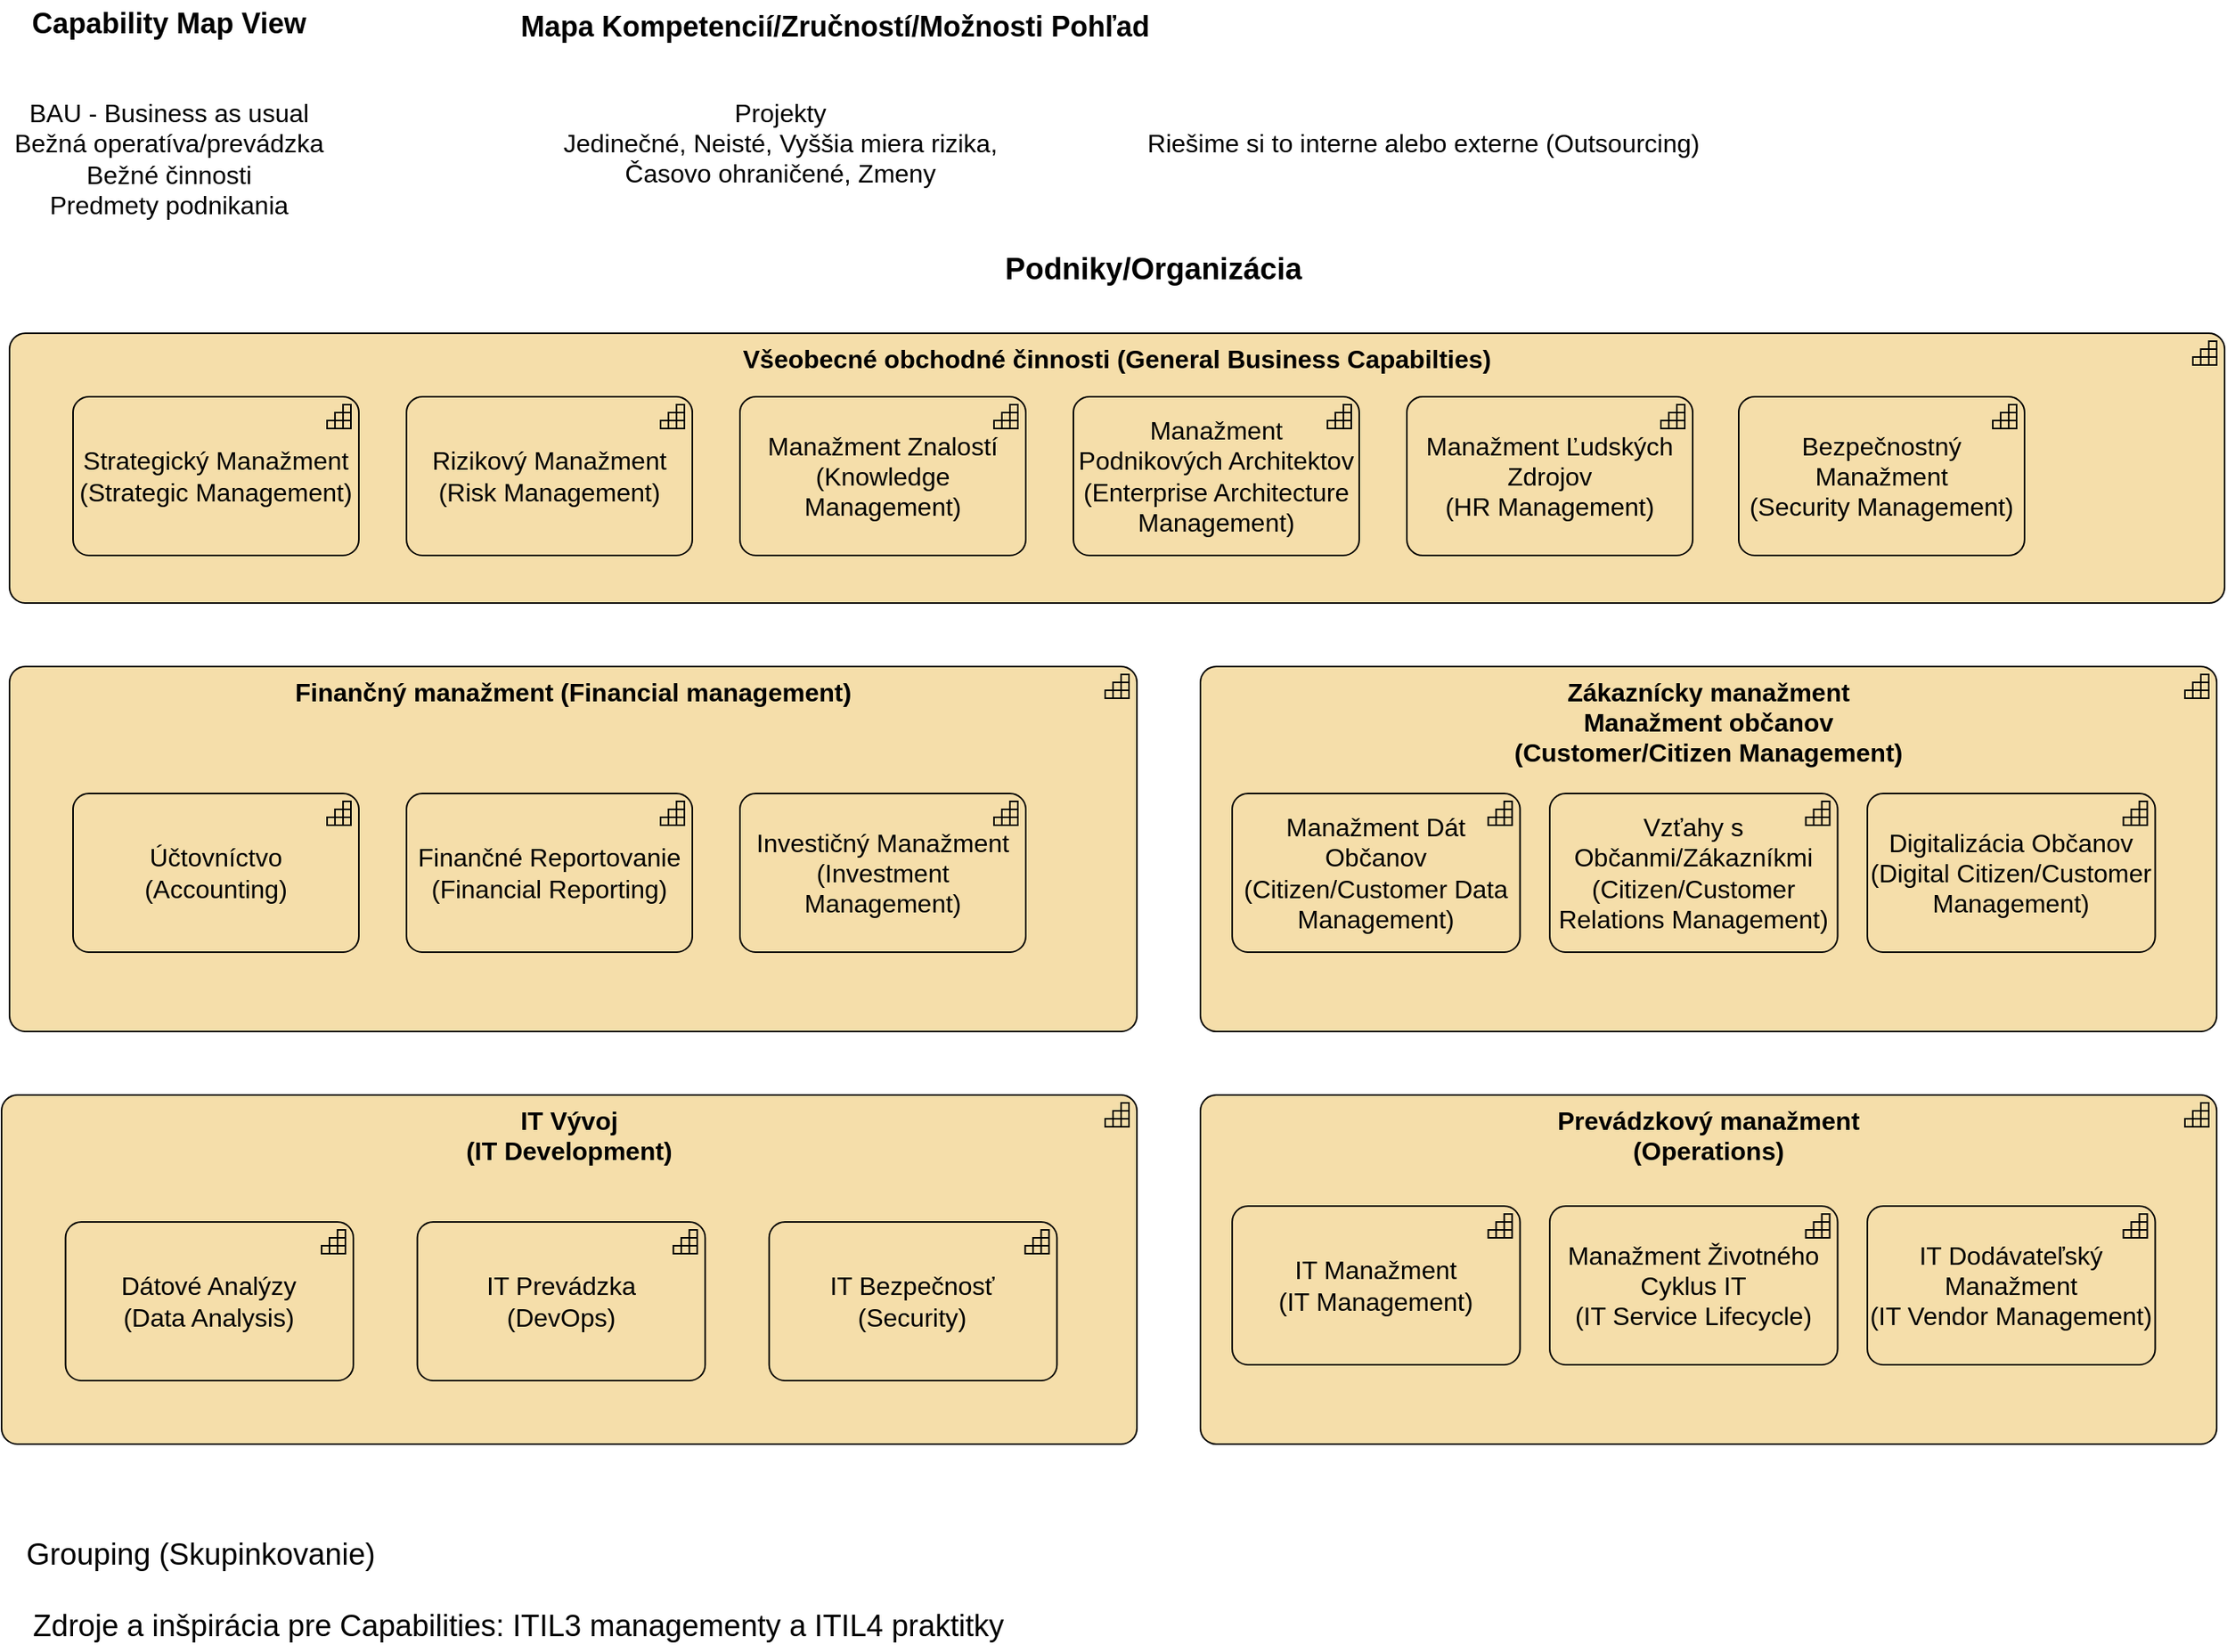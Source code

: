 <mxfile version="16.5.1" type="device" pages="2"><diagram id="tm4toTx64d5CEKhS0e8p" name="Capability Map View"><mxGraphModel dx="1195" dy="731" grid="1" gridSize="10" guides="1" tooltips="1" connect="1" arrows="1" fold="1" page="1" pageScale="1" pageWidth="1654" pageHeight="1169" math="0" shadow="0"><root><mxCell id="4FyaibFFfLiCeB5UXcfu-0"/><mxCell id="4FyaibFFfLiCeB5UXcfu-1" parent="4FyaibFFfLiCeB5UXcfu-0"/><mxCell id="4FyaibFFfLiCeB5UXcfu-2" value="Capability Map View" style="text;html=1;align=center;verticalAlign=middle;resizable=0;points=[];autosize=1;strokeColor=none;fillColor=none;fontStyle=1;fontSize=18;" parent="4FyaibFFfLiCeB5UXcfu-1" vertex="1"><mxGeometry x="85" y="50" width="190" height="30" as="geometry"/></mxCell><mxCell id="4FyaibFFfLiCeB5UXcfu-3" value="Mapa Kompetencií/Zručností/Možnosti Pohľad" style="text;whiteSpace=wrap;html=1;fontStyle=1;fontSize=18;" parent="4FyaibFFfLiCeB5UXcfu-1" vertex="1"><mxGeometry x="400" y="50" width="430" height="30" as="geometry"/></mxCell><mxCell id="4FyaibFFfLiCeB5UXcfu-5" value="BAU - Business as usual&lt;br&gt;Bežná operatíva/prevádzka&lt;br&gt;Bežné činnosti&lt;br&gt;Predmety podnikania" style="text;html=1;align=center;verticalAlign=middle;resizable=0;points=[];autosize=1;strokeColor=none;fillColor=none;fontSize=16;" parent="4FyaibFFfLiCeB5UXcfu-1" vertex="1"><mxGeometry x="75" y="110" width="210" height="80" as="geometry"/></mxCell><mxCell id="4FyaibFFfLiCeB5UXcfu-6" value="Projekty&lt;br&gt;Jedinečné, Neisté, Vyššia miera rizika,&lt;br&gt;Časovo ohraničené, Zmeny" style="text;html=1;align=center;verticalAlign=middle;resizable=0;points=[];autosize=1;strokeColor=none;fillColor=none;fontSize=16;" parent="4FyaibFFfLiCeB5UXcfu-1" vertex="1"><mxGeometry x="420" y="110" width="290" height="60" as="geometry"/></mxCell><mxCell id="4FyaibFFfLiCeB5UXcfu-9" value="Zákaznícky manažment&lt;br&gt;Manažment občanov&lt;br&gt;(Customer/Citizen Management)" style="html=1;outlineConnect=0;whiteSpace=wrap;fillColor=#F5DEAA;shape=mxgraph.archimate3.application;appType=capability;archiType=rounded;fontSize=16;verticalAlign=top;fontStyle=1" parent="4FyaibFFfLiCeB5UXcfu-1" vertex="1"><mxGeometry x="830" y="470" width="640" height="230" as="geometry"/></mxCell><mxCell id="4FyaibFFfLiCeB5UXcfu-10" value="Prevádzkový manažment&lt;br&gt;(Operations)" style="html=1;outlineConnect=0;whiteSpace=wrap;fillColor=#F5DEAA;shape=mxgraph.archimate3.application;appType=capability;archiType=rounded;fontSize=16;verticalAlign=top;fontStyle=1" parent="4FyaibFFfLiCeB5UXcfu-1" vertex="1"><mxGeometry x="830" y="740" width="640" height="220" as="geometry"/></mxCell><mxCell id="4FyaibFFfLiCeB5UXcfu-14" value="" style="group;fontStyle=0" parent="4FyaibFFfLiCeB5UXcfu-1" vertex="1" connectable="0"><mxGeometry x="75" y="740" width="715" height="220" as="geometry"/></mxCell><mxCell id="4FyaibFFfLiCeB5UXcfu-8" value="IT Vývoj&lt;br&gt;(IT Development)" style="html=1;outlineConnect=0;whiteSpace=wrap;fillColor=#F5DEAA;shape=mxgraph.archimate3.application;appType=capability;archiType=rounded;fontSize=16;verticalAlign=top;fontStyle=1" parent="4FyaibFFfLiCeB5UXcfu-14" vertex="1"><mxGeometry width="715" height="220" as="geometry"/></mxCell><mxCell id="4FyaibFFfLiCeB5UXcfu-11" value="Dátové Analýzy &lt;br&gt;(Data Analysis)" style="html=1;outlineConnect=0;whiteSpace=wrap;fillColor=#F5DEAA;shape=mxgraph.archimate3.application;appType=capability;archiType=rounded;fontSize=16;" parent="4FyaibFFfLiCeB5UXcfu-14" vertex="1"><mxGeometry x="40.282" y="80" width="181.268" height="100" as="geometry"/></mxCell><mxCell id="4FyaibFFfLiCeB5UXcfu-12" value="IT Prevádzka&lt;br&gt;(DevOps)" style="html=1;outlineConnect=0;whiteSpace=wrap;fillColor=#F5DEAA;shape=mxgraph.archimate3.application;appType=capability;archiType=rounded;fontSize=16;" parent="4FyaibFFfLiCeB5UXcfu-14" vertex="1"><mxGeometry x="261.831" y="80" width="181.268" height="100" as="geometry"/></mxCell><mxCell id="4FyaibFFfLiCeB5UXcfu-13" value="IT Bezpečnosť&lt;br&gt;(Security)" style="html=1;outlineConnect=0;whiteSpace=wrap;fillColor=#F5DEAA;shape=mxgraph.archimate3.application;appType=capability;archiType=rounded;fontSize=16;" parent="4FyaibFFfLiCeB5UXcfu-14" vertex="1"><mxGeometry x="483.38" y="80" width="181.268" height="100" as="geometry"/></mxCell><mxCell id="4FyaibFFfLiCeB5UXcfu-16" value="Riešime si to interne alebo externe (Outsourcing)" style="text;html=1;align=center;verticalAlign=middle;resizable=0;points=[];autosize=1;strokeColor=none;fillColor=none;fontSize=16;" parent="4FyaibFFfLiCeB5UXcfu-1" vertex="1"><mxGeometry x="790" y="130" width="360" height="20" as="geometry"/></mxCell><mxCell id="4FyaibFFfLiCeB5UXcfu-19" value="" style="group;fontStyle=1" parent="4FyaibFFfLiCeB5UXcfu-1" vertex="1" connectable="0"><mxGeometry x="80" y="470" width="710" height="230" as="geometry"/></mxCell><mxCell id="4FyaibFFfLiCeB5UXcfu-7" value="Finančný manažment (Financial management)" style="html=1;outlineConnect=0;whiteSpace=wrap;fillColor=#F5DEAA;shape=mxgraph.archimate3.application;appType=capability;archiType=rounded;fontSize=16;verticalAlign=top;fontStyle=1" parent="4FyaibFFfLiCeB5UXcfu-19" vertex="1"><mxGeometry width="710" height="230" as="geometry"/></mxCell><mxCell id="4FyaibFFfLiCeB5UXcfu-15" value="Účtovníctvo&lt;br&gt;(Accounting)" style="html=1;outlineConnect=0;whiteSpace=wrap;fillColor=#F5DEAA;shape=mxgraph.archimate3.application;appType=capability;archiType=rounded;fontSize=16;" parent="4FyaibFFfLiCeB5UXcfu-19" vertex="1"><mxGeometry x="40" y="80" width="180" height="100" as="geometry"/></mxCell><mxCell id="4FyaibFFfLiCeB5UXcfu-17" value="Finančné Reportovanie&lt;br&gt;(Financial Reporting)" style="html=1;outlineConnect=0;whiteSpace=wrap;fillColor=#F5DEAA;shape=mxgraph.archimate3.application;appType=capability;archiType=rounded;fontSize=16;" parent="4FyaibFFfLiCeB5UXcfu-19" vertex="1"><mxGeometry x="250" y="80" width="180" height="100" as="geometry"/></mxCell><mxCell id="4FyaibFFfLiCeB5UXcfu-18" value="Investičný Manažment&lt;br&gt;(Investment Management)" style="html=1;outlineConnect=0;whiteSpace=wrap;fillColor=#F5DEAA;shape=mxgraph.archimate3.application;appType=capability;archiType=rounded;fontSize=16;" parent="4FyaibFFfLiCeB5UXcfu-19" vertex="1"><mxGeometry x="460" y="80" width="180" height="100" as="geometry"/></mxCell><mxCell id="4FyaibFFfLiCeB5UXcfu-20" value="IT Manažment&lt;br&gt;(IT Management)" style="html=1;outlineConnect=0;whiteSpace=wrap;fillColor=#F5DEAA;shape=mxgraph.archimate3.application;appType=capability;archiType=rounded;fontSize=16;" parent="4FyaibFFfLiCeB5UXcfu-1" vertex="1"><mxGeometry x="850.001" y="810" width="181.268" height="100" as="geometry"/></mxCell><mxCell id="4FyaibFFfLiCeB5UXcfu-21" value="Manažment Životného Cyklus IT&lt;br&gt;(IT Service Lifecycle)" style="html=1;outlineConnect=0;whiteSpace=wrap;fillColor=#F5DEAA;shape=mxgraph.archimate3.application;appType=capability;archiType=rounded;fontSize=16;" parent="4FyaibFFfLiCeB5UXcfu-1" vertex="1"><mxGeometry x="1050.001" y="810" width="181.268" height="100" as="geometry"/></mxCell><mxCell id="4FyaibFFfLiCeB5UXcfu-22" value="IT Dodávateľský Manažment&lt;br&gt;(IT Vendor Management)" style="html=1;outlineConnect=0;whiteSpace=wrap;fillColor=#F5DEAA;shape=mxgraph.archimate3.application;appType=capability;archiType=rounded;fontSize=16;" parent="4FyaibFFfLiCeB5UXcfu-1" vertex="1"><mxGeometry x="1250.001" y="810" width="181.268" height="100" as="geometry"/></mxCell><mxCell id="4FyaibFFfLiCeB5UXcfu-24" value="Manažment Dát Občanov&lt;br&gt;(Citizen/Customer Data Management)" style="html=1;outlineConnect=0;whiteSpace=wrap;fillColor=#F5DEAA;shape=mxgraph.archimate3.application;appType=capability;archiType=rounded;fontSize=16;" parent="4FyaibFFfLiCeB5UXcfu-1" vertex="1"><mxGeometry x="850.001" y="550" width="181.268" height="100" as="geometry"/></mxCell><mxCell id="4FyaibFFfLiCeB5UXcfu-26" value="Vzťahy s Občanmi/Zákazníkmi&lt;br&gt;(Citizen/Customer Relations Management)" style="html=1;outlineConnect=0;whiteSpace=wrap;fillColor=#F5DEAA;shape=mxgraph.archimate3.application;appType=capability;archiType=rounded;fontSize=16;" parent="4FyaibFFfLiCeB5UXcfu-1" vertex="1"><mxGeometry x="1050.001" y="550" width="181.268" height="100" as="geometry"/></mxCell><mxCell id="4FyaibFFfLiCeB5UXcfu-27" value="Digitalizácia Občanov&lt;br&gt;(Digital Citizen/Customer Management)" style="html=1;outlineConnect=0;whiteSpace=wrap;fillColor=#F5DEAA;shape=mxgraph.archimate3.application;appType=capability;archiType=rounded;fontSize=16;" parent="4FyaibFFfLiCeB5UXcfu-1" vertex="1"><mxGeometry x="1250.001" y="550" width="181.268" height="100" as="geometry"/></mxCell><mxCell id="4FyaibFFfLiCeB5UXcfu-33" value="" style="group;fontStyle=1" parent="4FyaibFFfLiCeB5UXcfu-1" vertex="1" connectable="0"><mxGeometry x="80" y="260" width="1395" height="170" as="geometry"/></mxCell><mxCell id="4FyaibFFfLiCeB5UXcfu-4" value="Všeobecné obchodné činnosti (General Business Capabilties)" style="html=1;outlineConnect=0;whiteSpace=wrap;fillColor=#F5DEAA;shape=mxgraph.archimate3.application;appType=capability;archiType=rounded;fontSize=16;verticalAlign=top;fontStyle=1" parent="4FyaibFFfLiCeB5UXcfu-33" vertex="1"><mxGeometry width="1395" height="170" as="geometry"/></mxCell><mxCell id="4FyaibFFfLiCeB5UXcfu-28" value="Strategický Manažment&lt;br&gt;(Strategic Management)" style="html=1;outlineConnect=0;whiteSpace=wrap;fillColor=#F5DEAA;shape=mxgraph.archimate3.application;appType=capability;archiType=rounded;fontSize=16;" parent="4FyaibFFfLiCeB5UXcfu-33" vertex="1"><mxGeometry x="40" y="40" width="180" height="100" as="geometry"/></mxCell><mxCell id="4FyaibFFfLiCeB5UXcfu-29" value="Rizikový Manažment&lt;br&gt;(Risk Management)" style="html=1;outlineConnect=0;whiteSpace=wrap;fillColor=#F5DEAA;shape=mxgraph.archimate3.application;appType=capability;archiType=rounded;fontSize=16;" parent="4FyaibFFfLiCeB5UXcfu-33" vertex="1"><mxGeometry x="250" y="40" width="180" height="100" as="geometry"/></mxCell><mxCell id="4FyaibFFfLiCeB5UXcfu-30" value="Manažment Znalostí&lt;br&gt;(Knowledge Management)" style="html=1;outlineConnect=0;whiteSpace=wrap;fillColor=#F5DEAA;shape=mxgraph.archimate3.application;appType=capability;archiType=rounded;fontSize=16;" parent="4FyaibFFfLiCeB5UXcfu-33" vertex="1"><mxGeometry x="460" y="40" width="180" height="100" as="geometry"/></mxCell><mxCell id="4FyaibFFfLiCeB5UXcfu-31" value="Manažment Podnikových Architektov&lt;br&gt;(Enterprise Architecture Management)" style="html=1;outlineConnect=0;whiteSpace=wrap;fillColor=#F5DEAA;shape=mxgraph.archimate3.application;appType=capability;archiType=rounded;fontSize=16;" parent="4FyaibFFfLiCeB5UXcfu-33" vertex="1"><mxGeometry x="670" y="40" width="180" height="100" as="geometry"/></mxCell><mxCell id="4FyaibFFfLiCeB5UXcfu-32" value="Manažment Ľudských Zdrojov&lt;br&gt;(HR Management)" style="html=1;outlineConnect=0;whiteSpace=wrap;fillColor=#F5DEAA;shape=mxgraph.archimate3.application;appType=capability;archiType=rounded;fontSize=16;" parent="4FyaibFFfLiCeB5UXcfu-33" vertex="1"><mxGeometry x="880" y="40" width="180" height="100" as="geometry"/></mxCell><mxCell id="4FyaibFFfLiCeB5UXcfu-34" value="Bezpečnostný Manažment&lt;br&gt;(Security Management)" style="html=1;outlineConnect=0;whiteSpace=wrap;fillColor=#F5DEAA;shape=mxgraph.archimate3.application;appType=capability;archiType=rounded;fontSize=16;" parent="4FyaibFFfLiCeB5UXcfu-33" vertex="1"><mxGeometry x="1089" y="40" width="180" height="100" as="geometry"/></mxCell><mxCell id="4FyaibFFfLiCeB5UXcfu-35" value="Podniky/Organizácia" style="text;html=1;align=center;verticalAlign=middle;resizable=0;points=[];autosize=1;strokeColor=none;fillColor=none;fontSize=19;fontStyle=1" parent="4FyaibFFfLiCeB5UXcfu-1" vertex="1"><mxGeometry x="700" y="205" width="200" height="30" as="geometry"/></mxCell><mxCell id="4FyaibFFfLiCeB5UXcfu-36" value="Grouping (Skupinkovanie)" style="text;html=1;align=center;verticalAlign=middle;resizable=0;points=[];autosize=1;strokeColor=none;fillColor=none;fontSize=19;" parent="4FyaibFFfLiCeB5UXcfu-1" vertex="1"><mxGeometry x="80" y="1015" width="240" height="30" as="geometry"/></mxCell><mxCell id="L3plcU1gxqFzKBIh_YIJ-0" value="Zdroje a inšpirácia pre Capabilities: ITIL3 managementy a ITIL4 praktitky" style="text;html=1;align=center;verticalAlign=middle;resizable=0;points=[];autosize=1;strokeColor=none;fillColor=none;fontSize=19;" parent="4FyaibFFfLiCeB5UXcfu-1" vertex="1"><mxGeometry x="85" y="1060" width="630" height="30" as="geometry"/></mxCell></root></mxGraphModel></diagram><diagram id="6I0OCvxSQrVGMHxT2VVA" name="Základ DrawIO"><mxGraphModel dx="2390" dy="1462" grid="1" gridSize="10" guides="1" tooltips="1" connect="1" arrows="1" fold="1" page="1" pageScale="1" pageWidth="1654" pageHeight="1169" math="0" shadow="0"><root><mxCell id="0"/><mxCell id="1" parent="0"/><mxCell id="dKdSaXE48SgPbhcamS2K-30" value="" style="whiteSpace=wrap;html=1;strokeColor=none;strokeWidth=1;fillColor=#f5f5f5;fontSize=14;" parent="1" vertex="1"><mxGeometry x="194" y="670" width="1075" height="300" as="geometry"/></mxCell><mxCell id="dKdSaXE48SgPbhcamS2K-31" value="" style="whiteSpace=wrap;html=1;strokeColor=none;strokeWidth=1;fillColor=#f5f5f5;fontSize=14;" parent="1" vertex="1"><mxGeometry x="194" y="500" width="1075" height="160" as="geometry"/></mxCell><mxCell id="dKdSaXE48SgPbhcamS2K-32" value="" style="whiteSpace=wrap;html=1;strokeColor=none;strokeWidth=1;fillColor=#f5f5f5;fontSize=14;" parent="1" vertex="1"><mxGeometry x="184" y="330" width="1075" height="140" as="geometry"/></mxCell><mxCell id="dKdSaXE48SgPbhcamS2K-33" value="Node" style="html=1;whiteSpace=wrap;fillColor=#AFFFAF;shape=mxgraph.archimate3.application;appType=node;archiType=square;fontSize=14;verticalAlign=top;" parent="1" vertex="1"><mxGeometry x="390" y="815" width="480" height="145" as="geometry"/></mxCell><mxCell id="dKdSaXE48SgPbhcamS2K-34" style="edgeStyle=elbowEdgeStyle;rounded=1;elbow=vertical;html=1;startSize=10;endArrow=block;endFill=0;endSize=10;jettySize=auto;orthogonalLoop=1;strokeColor=#808080;fontSize=14;dashed=1;" parent="1" source="dKdSaXE48SgPbhcamS2K-35" target="dKdSaXE48SgPbhcamS2K-40" edge="1"><mxGeometry relative="1" as="geometry"/></mxCell><mxCell id="dKdSaXE48SgPbhcamS2K-35" value="&lt;div&gt;&lt;br&gt;&lt;/div&gt;System&lt;div&gt;Software&lt;/div&gt;" style="html=1;whiteSpace=wrap;fillColor=#AFFFAF;shape=mxgraph.archimate3.tech;techType=sysSw;fontSize=14;" parent="1" vertex="1"><mxGeometry x="444" y="860" width="140" height="60" as="geometry"/></mxCell><mxCell id="dKdSaXE48SgPbhcamS2K-36" style="edgeStyle=elbowEdgeStyle;rounded=1;elbow=vertical;html=1;startSize=10;endArrow=block;endFill=0;endSize=10;jettySize=auto;orthogonalLoop=1;strokeColor=#808080;fontSize=14;dashed=1;" parent="1" source="dKdSaXE48SgPbhcamS2K-37" target="dKdSaXE48SgPbhcamS2K-45" edge="1"><mxGeometry relative="1" as="geometry"/></mxCell><mxCell id="dKdSaXE48SgPbhcamS2K-37" value="&lt;div&gt;&lt;br&gt;&lt;/div&gt;&lt;div&gt;&lt;span&gt;System&lt;/span&gt;&lt;div&gt;Software&lt;/div&gt;&lt;/div&gt;" style="html=1;whiteSpace=wrap;fillColor=#AFFFAF;shape=mxgraph.archimate3.tech;techType=sysSw;fontSize=14;" parent="1" vertex="1"><mxGeometry x="684" y="860" width="140" height="60" as="geometry"/></mxCell><mxCell id="dKdSaXE48SgPbhcamS2K-38" style="edgeStyle=elbowEdgeStyle;rounded=1;elbow=vertical;html=1;startSize=10;endArrow=open;endFill=0;endSize=10;jettySize=auto;orthogonalLoop=1;strokeColor=#808080;fontSize=14;entryX=0.25;entryY=1;" parent="1" source="dKdSaXE48SgPbhcamS2K-40" target="dKdSaXE48SgPbhcamS2K-49" edge="1"><mxGeometry relative="1" as="geometry"/></mxCell><mxCell id="dKdSaXE48SgPbhcamS2K-39" style="edgeStyle=elbowEdgeStyle;rounded=1;elbow=vertical;html=1;startSize=10;endArrow=open;endFill=0;endSize=10;jettySize=auto;orthogonalLoop=1;strokeColor=#808080;fontSize=14;entryX=0.25;entryY=1;exitX=0.265;exitY=0.007;exitPerimeter=0;" parent="1" source="dKdSaXE48SgPbhcamS2K-40" target="dKdSaXE48SgPbhcamS2K-47" edge="1"><mxGeometry relative="1" as="geometry"><Array as="points"><mxPoint x="422" y="670"/></Array></mxGeometry></mxCell><mxCell id="dKdSaXE48SgPbhcamS2K-40" value="Service" style="html=1;whiteSpace=wrap;fillColor=#AFFFAF;shape=mxgraph.archimate3.service;fontSize=14;" parent="1" vertex="1"><mxGeometry x="439" y="680" width="150" height="50" as="geometry"/></mxCell><mxCell id="dKdSaXE48SgPbhcamS2K-41" style="edgeStyle=elbowEdgeStyle;rounded=1;elbow=vertical;html=1;startSize=10;endArrow=open;endFill=0;endSize=10;jettySize=auto;orthogonalLoop=1;strokeColor=#808080;fontSize=14;" parent="1" source="dKdSaXE48SgPbhcamS2K-45" target="dKdSaXE48SgPbhcamS2K-53" edge="1"><mxGeometry relative="1" as="geometry"><Array as="points"><mxPoint x="909" y="700"/></Array></mxGeometry></mxCell><mxCell id="dKdSaXE48SgPbhcamS2K-42" style="edgeStyle=elbowEdgeStyle;rounded=1;elbow=vertical;html=1;startSize=10;endArrow=open;endFill=0;endSize=10;jettySize=auto;orthogonalLoop=1;strokeColor=#808080;fontSize=14;entryX=0.5;entryY=1;exitX=0.769;exitY=0.025;exitPerimeter=0;" parent="1" source="dKdSaXE48SgPbhcamS2K-45" target="dKdSaXE48SgPbhcamS2K-51" edge="1"><mxGeometry relative="1" as="geometry"><Array as="points"><mxPoint x="809" y="650"/></Array></mxGeometry></mxCell><mxCell id="dKdSaXE48SgPbhcamS2K-43" style="edgeStyle=elbowEdgeStyle;rounded=1;elbow=vertical;html=1;startSize=10;endArrow=open;endFill=0;endSize=10;jettySize=auto;orthogonalLoop=1;strokeColor=#808080;fontSize=14;entryX=0.5;entryY=1;exitX=0.468;exitY=0.025;exitPerimeter=0;" parent="1" source="dKdSaXE48SgPbhcamS2K-45" target="dKdSaXE48SgPbhcamS2K-49" edge="1"><mxGeometry relative="1" as="geometry"><Array as="points"><mxPoint x="699" y="620"/></Array></mxGeometry></mxCell><mxCell id="dKdSaXE48SgPbhcamS2K-44" style="edgeStyle=elbowEdgeStyle;rounded=1;elbow=vertical;html=1;startSize=10;endArrow=open;endFill=0;endSize=10;jettySize=auto;orthogonalLoop=1;strokeColor=#808080;fontSize=14;exitX=0.251;exitY=0.002;exitPerimeter=0;" parent="1" source="dKdSaXE48SgPbhcamS2K-45" target="dKdSaXE48SgPbhcamS2K-47" edge="1"><mxGeometry relative="1" as="geometry"><Array as="points"><mxPoint x="589" y="650"/></Array></mxGeometry></mxCell><mxCell id="dKdSaXE48SgPbhcamS2K-45" value="Service" style="html=1;whiteSpace=wrap;fillColor=#AFFFAF;shape=mxgraph.archimate3.service;fontSize=14;" parent="1" vertex="1"><mxGeometry x="679" y="680" width="150" height="50" as="geometry"/></mxCell><mxCell id="dKdSaXE48SgPbhcamS2K-46" style="edgeStyle=elbowEdgeStyle;rounded=1;elbow=vertical;html=1;startSize=10;endArrow=open;endFill=0;endSize=10;jettySize=auto;orthogonalLoop=1;strokeColor=#808080;fontSize=14;" parent="1" source="dKdSaXE48SgPbhcamS2K-47" target="dKdSaXE48SgPbhcamS2K-54" edge="1"><mxGeometry relative="1" as="geometry"/></mxCell><mxCell id="dKdSaXE48SgPbhcamS2K-47" value="Module" style="shape=component;align=center;fillColor=#99ffff;gradientColor=none;fontSize=14;" parent="1" vertex="1"><mxGeometry x="329" y="510" width="185" height="80" as="geometry"/></mxCell><mxCell id="dKdSaXE48SgPbhcamS2K-48" style="edgeStyle=elbowEdgeStyle;rounded=1;elbow=vertical;html=1;startSize=10;endArrow=open;endFill=0;endSize=10;jettySize=auto;orthogonalLoop=1;strokeColor=#808080;fontSize=14;" parent="1" source="dKdSaXE48SgPbhcamS2K-49" target="dKdSaXE48SgPbhcamS2K-55" edge="1"><mxGeometry relative="1" as="geometry"/></mxCell><mxCell id="dKdSaXE48SgPbhcamS2K-49" value="Module" style="shape=component;align=center;fillColor=#99ffff;gradientColor=none;fontSize=14;" parent="1" vertex="1"><mxGeometry x="537" y="510" width="185" height="80" as="geometry"/></mxCell><mxCell id="dKdSaXE48SgPbhcamS2K-50" style="edgeStyle=elbowEdgeStyle;rounded=1;elbow=vertical;html=1;startSize=10;endArrow=open;endFill=0;endSize=10;jettySize=auto;orthogonalLoop=1;strokeColor=#808080;fontSize=14;" parent="1" source="dKdSaXE48SgPbhcamS2K-51" target="dKdSaXE48SgPbhcamS2K-56" edge="1"><mxGeometry relative="1" as="geometry"/></mxCell><mxCell id="dKdSaXE48SgPbhcamS2K-51" value="Module" style="shape=component;align=center;fillColor=#99ffff;gradientColor=none;fontSize=14;" parent="1" vertex="1"><mxGeometry x="761.5" y="510" width="185" height="80" as="geometry"/></mxCell><mxCell id="dKdSaXE48SgPbhcamS2K-52" style="edgeStyle=elbowEdgeStyle;rounded=1;elbow=vertical;html=1;startSize=10;endArrow=open;endFill=0;endSize=10;jettySize=auto;orthogonalLoop=1;strokeColor=#808080;fontSize=14;" parent="1" source="dKdSaXE48SgPbhcamS2K-53" target="dKdSaXE48SgPbhcamS2K-57" edge="1"><mxGeometry relative="1" as="geometry"/></mxCell><mxCell id="dKdSaXE48SgPbhcamS2K-53" value="Module" style="shape=component;align=center;fillColor=#99ffff;gradientColor=none;fontSize=14;" parent="1" vertex="1"><mxGeometry x="969" y="510" width="185" height="80" as="geometry"/></mxCell><mxCell id="dKdSaXE48SgPbhcamS2K-54" value="Function" style="html=1;whiteSpace=wrap;fillColor=#ffff99;shape=mxgraph.archimate3.application;appType=func;archiType=rounded;fontSize=14;" parent="1" vertex="1"><mxGeometry x="346.5" y="360" width="150" height="75" as="geometry"/></mxCell><mxCell id="dKdSaXE48SgPbhcamS2K-55" value="Collaboration" style="html=1;whiteSpace=wrap;fillColor=#ffff99;shape=mxgraph.archimate3.application;appType=collab;archiType=square;fontSize=14;" parent="1" vertex="1"><mxGeometry x="554.5" y="360" width="150" height="75" as="geometry"/></mxCell><mxCell id="dKdSaXE48SgPbhcamS2K-56" value="Application Event" style="html=1;whiteSpace=wrap;fillColor=#ffff99;shape=mxgraph.archimate3.application;appType=event;archiType=rounded;fontSize=14;" parent="1" vertex="1"><mxGeometry x="779" y="360" width="150" height="75" as="geometry"/></mxCell><mxCell id="dKdSaXE48SgPbhcamS2K-57" value="Process" style="html=1;whiteSpace=wrap;fillColor=#ffff99;shape=mxgraph.archimate3.application;appType=proc;archiType=rounded;fontSize=14;" parent="1" vertex="1"><mxGeometry x="986.5" y="360" width="150" height="75" as="geometry"/></mxCell><mxCell id="dKdSaXE48SgPbhcamS2K-58" value="Technology" style="text;html=1;strokeColor=none;fillColor=none;align=center;verticalAlign=middle;whiteSpace=wrap;fontSize=14;" parent="1" vertex="1"><mxGeometry x="1269" y="751" width="240" height="20" as="geometry"/></mxCell><mxCell id="dKdSaXE48SgPbhcamS2K-59" value="Application" style="text;html=1;strokeColor=none;fillColor=none;align=center;verticalAlign=middle;whiteSpace=wrap;fontSize=14;" parent="1" vertex="1"><mxGeometry x="1269" y="541" width="240" height="20" as="geometry"/></mxCell><mxCell id="dKdSaXE48SgPbhcamS2K-60" value="Business" style="text;html=1;strokeColor=none;fillColor=none;align=center;verticalAlign=middle;whiteSpace=wrap;fontSize=14;" parent="1" vertex="1"><mxGeometry x="1259" y="389" width="240" height="20" as="geometry"/></mxCell><mxCell id="dKdSaXE48SgPbhcamS2K-61" style="edgeStyle=elbowEdgeStyle;rounded=1;elbow=vertical;html=1;dashed=1;startSize=10;endArrow=block;endFill=0;endSize=10;jettySize=auto;orthogonalLoop=1;strokeColor=#808080;fontSize=14;" parent="1" source="dKdSaXE48SgPbhcamS2K-62" target="dKdSaXE48SgPbhcamS2K-54" edge="1"><mxGeometry relative="1" as="geometry"/></mxCell><mxCell id="dKdSaXE48SgPbhcamS2K-62" value="" style="html=1;whiteSpace=wrap;fillColor=#ffff99;shape=mxgraph.archimate3.actor;fontSize=14;" parent="1" vertex="1"><mxGeometry x="219" y="350" width="50" height="95" as="geometry"/></mxCell><mxCell id="dKdSaXE48SgPbhcamS2K-63" value="Title" style="text;strokeColor=none;fillColor=none;html=1;fontSize=24;fontStyle=1;verticalAlign=middle;align=center;" parent="1" vertex="1"><mxGeometry x="50" y="70" width="1590" height="40" as="geometry"/></mxCell></root></mxGraphModel></diagram></mxfile>